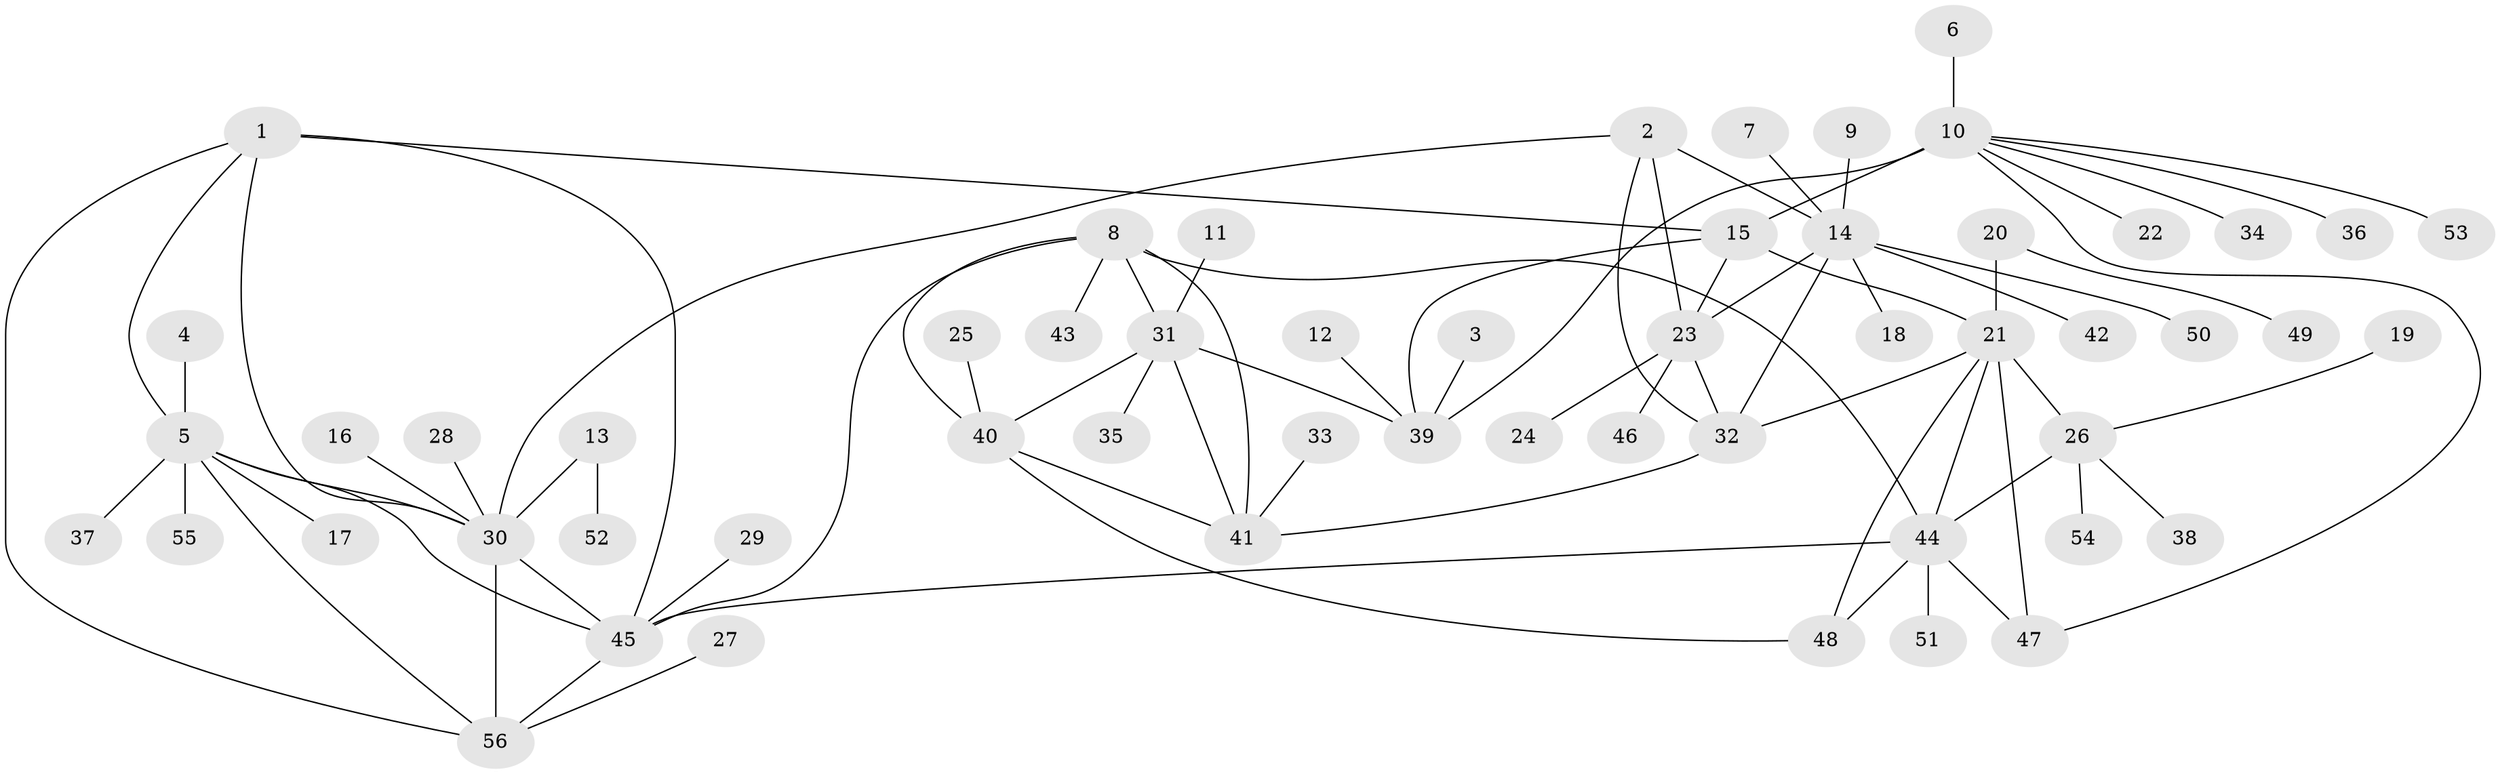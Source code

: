// original degree distribution, {9: 0.04504504504504504, 6: 0.036036036036036036, 7: 0.06306306306306306, 5: 0.02702702702702703, 11: 0.009009009009009009, 10: 0.018018018018018018, 8: 0.02702702702702703, 1: 0.6216216216216216, 4: 0.018018018018018018, 2: 0.09009009009009009, 3: 0.04504504504504504}
// Generated by graph-tools (version 1.1) at 2025/02/03/09/25 03:02:39]
// undirected, 56 vertices, 79 edges
graph export_dot {
graph [start="1"]
  node [color=gray90,style=filled];
  1;
  2;
  3;
  4;
  5;
  6;
  7;
  8;
  9;
  10;
  11;
  12;
  13;
  14;
  15;
  16;
  17;
  18;
  19;
  20;
  21;
  22;
  23;
  24;
  25;
  26;
  27;
  28;
  29;
  30;
  31;
  32;
  33;
  34;
  35;
  36;
  37;
  38;
  39;
  40;
  41;
  42;
  43;
  44;
  45;
  46;
  47;
  48;
  49;
  50;
  51;
  52;
  53;
  54;
  55;
  56;
  1 -- 5 [weight=1.0];
  1 -- 15 [weight=1.0];
  1 -- 30 [weight=1.0];
  1 -- 45 [weight=1.0];
  1 -- 56 [weight=1.0];
  2 -- 14 [weight=2.0];
  2 -- 23 [weight=1.0];
  2 -- 30 [weight=1.0];
  2 -- 32 [weight=1.0];
  3 -- 39 [weight=1.0];
  4 -- 5 [weight=1.0];
  5 -- 17 [weight=1.0];
  5 -- 30 [weight=1.0];
  5 -- 37 [weight=1.0];
  5 -- 45 [weight=1.0];
  5 -- 55 [weight=1.0];
  5 -- 56 [weight=1.0];
  6 -- 10 [weight=1.0];
  7 -- 14 [weight=1.0];
  8 -- 31 [weight=2.0];
  8 -- 40 [weight=2.0];
  8 -- 41 [weight=2.0];
  8 -- 43 [weight=1.0];
  8 -- 44 [weight=1.0];
  8 -- 45 [weight=1.0];
  9 -- 14 [weight=1.0];
  10 -- 15 [weight=4.0];
  10 -- 22 [weight=1.0];
  10 -- 34 [weight=1.0];
  10 -- 36 [weight=1.0];
  10 -- 39 [weight=2.0];
  10 -- 47 [weight=1.0];
  10 -- 53 [weight=1.0];
  11 -- 31 [weight=1.0];
  12 -- 39 [weight=1.0];
  13 -- 30 [weight=1.0];
  13 -- 52 [weight=1.0];
  14 -- 18 [weight=1.0];
  14 -- 23 [weight=2.0];
  14 -- 32 [weight=2.0];
  14 -- 42 [weight=1.0];
  14 -- 50 [weight=1.0];
  15 -- 21 [weight=1.0];
  15 -- 23 [weight=1.0];
  15 -- 39 [weight=2.0];
  16 -- 30 [weight=1.0];
  19 -- 26 [weight=1.0];
  20 -- 21 [weight=1.0];
  20 -- 49 [weight=1.0];
  21 -- 26 [weight=4.0];
  21 -- 32 [weight=1.0];
  21 -- 44 [weight=2.0];
  21 -- 47 [weight=1.0];
  21 -- 48 [weight=1.0];
  23 -- 24 [weight=1.0];
  23 -- 32 [weight=1.0];
  23 -- 46 [weight=1.0];
  25 -- 40 [weight=1.0];
  26 -- 38 [weight=1.0];
  26 -- 44 [weight=2.0];
  26 -- 54 [weight=1.0];
  27 -- 56 [weight=1.0];
  28 -- 30 [weight=1.0];
  29 -- 45 [weight=1.0];
  30 -- 45 [weight=1.0];
  30 -- 56 [weight=1.0];
  31 -- 35 [weight=1.0];
  31 -- 39 [weight=1.0];
  31 -- 40 [weight=1.0];
  31 -- 41 [weight=1.0];
  32 -- 41 [weight=1.0];
  33 -- 41 [weight=1.0];
  40 -- 41 [weight=1.0];
  40 -- 48 [weight=1.0];
  44 -- 45 [weight=1.0];
  44 -- 47 [weight=1.0];
  44 -- 48 [weight=1.0];
  44 -- 51 [weight=1.0];
  45 -- 56 [weight=1.0];
}

